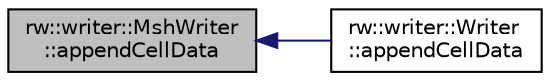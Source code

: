 digraph "rw::writer::MshWriter::appendCellData"
{
  edge [fontname="Helvetica",fontsize="10",labelfontname="Helvetica",labelfontsize="10"];
  node [fontname="Helvetica",fontsize="10",shape=record];
  rankdir="LR";
  Node8 [label="rw::writer::MshWriter\l::appendCellData",height=0.2,width=0.4,color="black", fillcolor="grey75", style="filled", fontcolor="black"];
  Node8 -> Node9 [dir="back",color="midnightblue",fontsize="10",style="solid",fontname="Helvetica"];
  Node9 [label="rw::writer::Writer\l::appendCellData",height=0.2,width=0.4,color="black", fillcolor="white", style="filled",URL="$classrw_1_1writer_1_1Writer.html#a11ae5b8006503b4ba98e4c80b1da0227",tooltip="Writes the float data associated to cells to the file. "];
}
